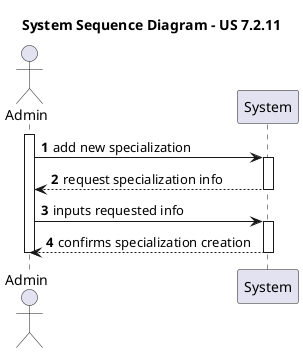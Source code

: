 @startuml US-7.2.11_SSD

title System Sequence Diagram - US 7.2.11

autonumber

actor "Admin" as adm
participant "System" as app

activate adm

	adm -> app : add new specialization
	activate app
		app --> adm : request specialization info
	deactivate app

	adm -> app : inputs requested info
	activate app
		app --> adm : confirms specialization creation
	deactivate app

deactivate adm


@enduml
